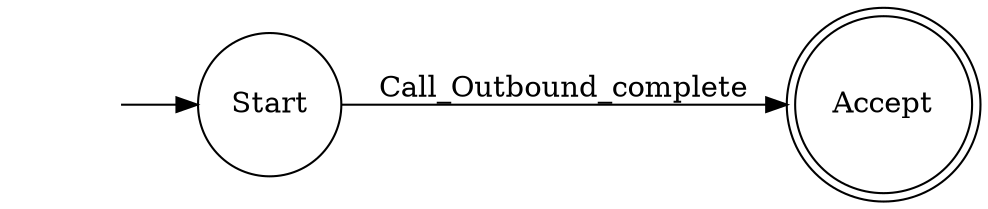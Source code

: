 digraph Automaton {
  rankdir = LR;
  initial [shape=plaintext, label=""];
  initial -> 0;

  0 [shape=circle, label="Start"];
  1 [shape=doublecircle, label="Accept"];

  0 -> 1 [label="Call_Outbound_complete"];
}
